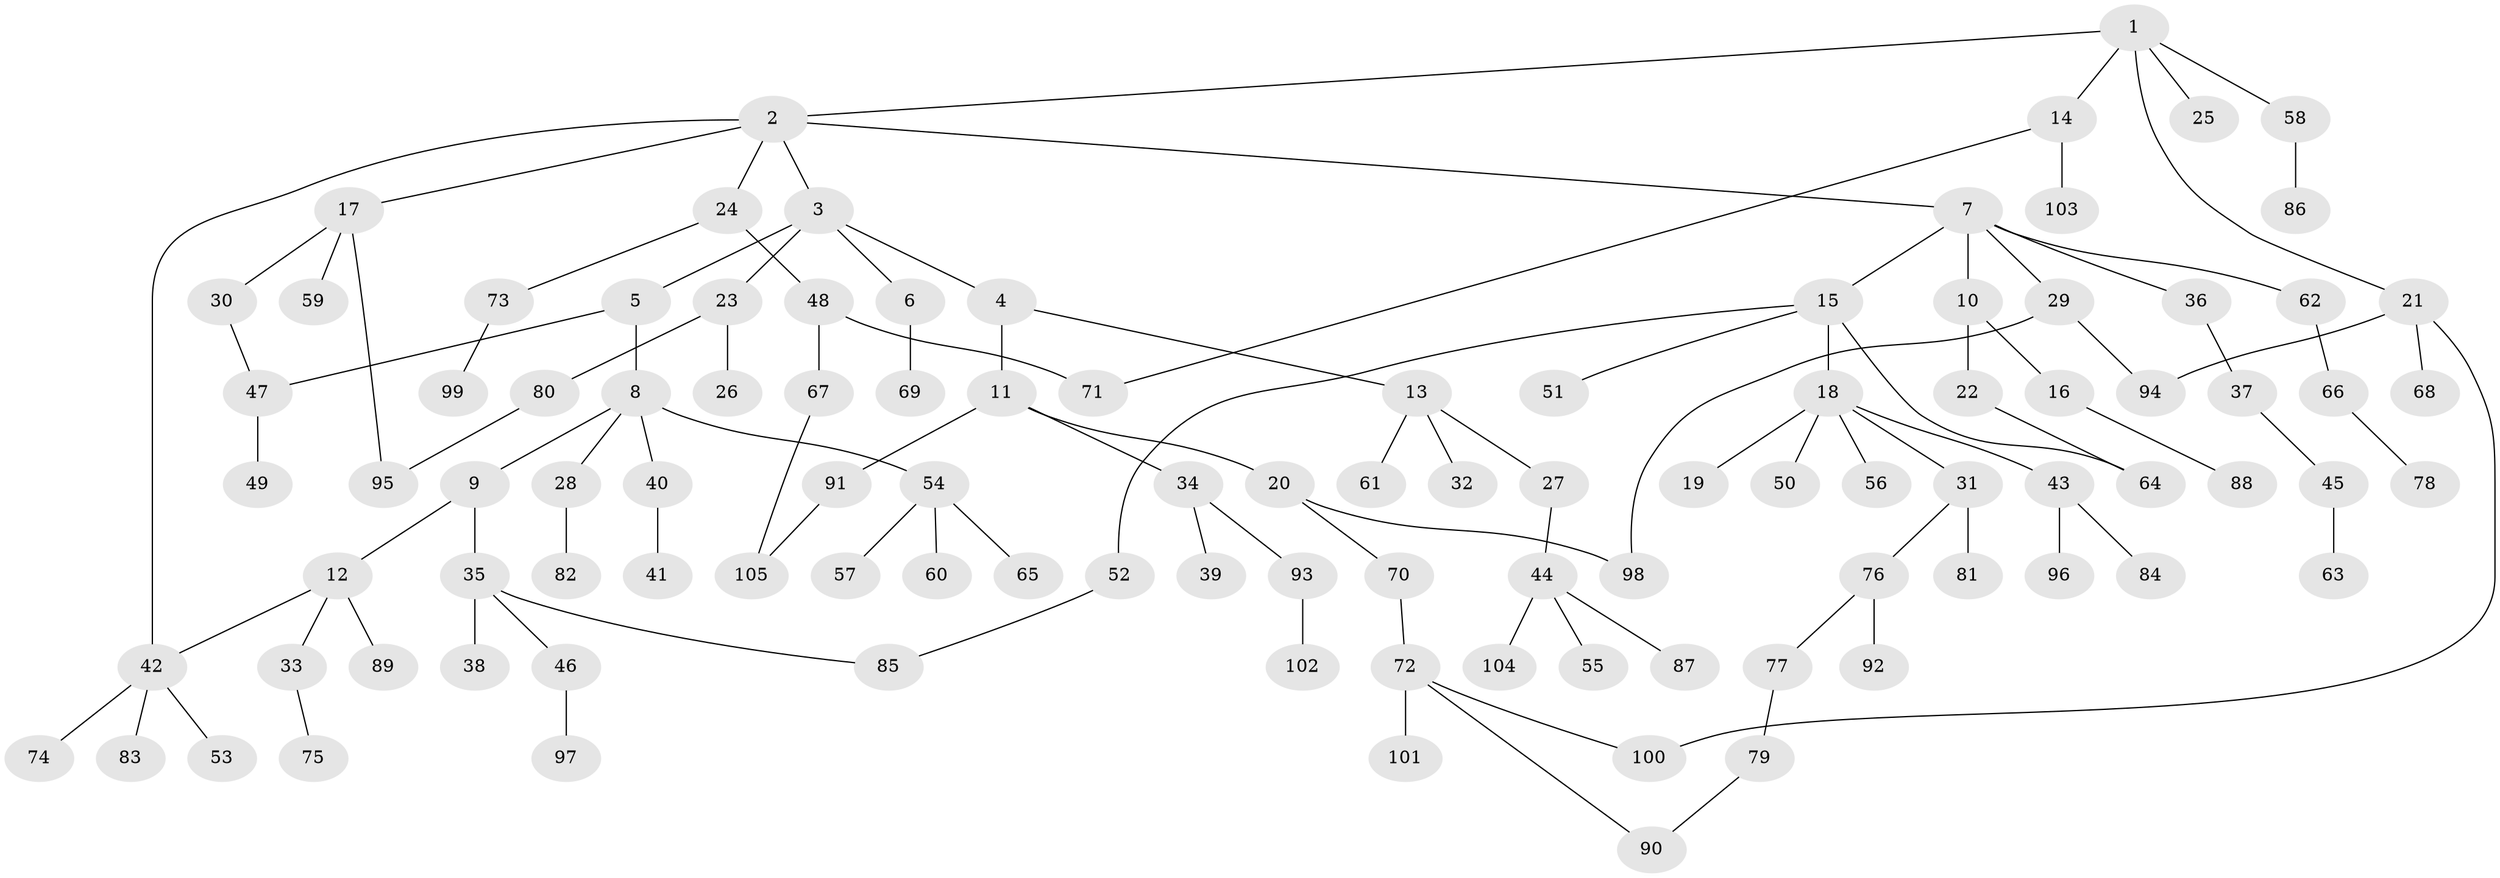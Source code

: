// Generated by graph-tools (version 1.1) at 2025/01/03/09/25 03:01:11]
// undirected, 105 vertices, 115 edges
graph export_dot {
graph [start="1"]
  node [color=gray90,style=filled];
  1;
  2;
  3;
  4;
  5;
  6;
  7;
  8;
  9;
  10;
  11;
  12;
  13;
  14;
  15;
  16;
  17;
  18;
  19;
  20;
  21;
  22;
  23;
  24;
  25;
  26;
  27;
  28;
  29;
  30;
  31;
  32;
  33;
  34;
  35;
  36;
  37;
  38;
  39;
  40;
  41;
  42;
  43;
  44;
  45;
  46;
  47;
  48;
  49;
  50;
  51;
  52;
  53;
  54;
  55;
  56;
  57;
  58;
  59;
  60;
  61;
  62;
  63;
  64;
  65;
  66;
  67;
  68;
  69;
  70;
  71;
  72;
  73;
  74;
  75;
  76;
  77;
  78;
  79;
  80;
  81;
  82;
  83;
  84;
  85;
  86;
  87;
  88;
  89;
  90;
  91;
  92;
  93;
  94;
  95;
  96;
  97;
  98;
  99;
  100;
  101;
  102;
  103;
  104;
  105;
  1 -- 2;
  1 -- 14;
  1 -- 21;
  1 -- 25;
  1 -- 58;
  2 -- 3;
  2 -- 7;
  2 -- 17;
  2 -- 24;
  2 -- 42;
  3 -- 4;
  3 -- 5;
  3 -- 6;
  3 -- 23;
  4 -- 11;
  4 -- 13;
  5 -- 8;
  5 -- 47;
  6 -- 69;
  7 -- 10;
  7 -- 15;
  7 -- 29;
  7 -- 36;
  7 -- 62;
  8 -- 9;
  8 -- 28;
  8 -- 40;
  8 -- 54;
  9 -- 12;
  9 -- 35;
  10 -- 16;
  10 -- 22;
  11 -- 20;
  11 -- 34;
  11 -- 91;
  12 -- 33;
  12 -- 42;
  12 -- 89;
  13 -- 27;
  13 -- 32;
  13 -- 61;
  14 -- 103;
  14 -- 71;
  15 -- 18;
  15 -- 51;
  15 -- 52;
  15 -- 64;
  16 -- 88;
  17 -- 30;
  17 -- 59;
  17 -- 95;
  18 -- 19;
  18 -- 31;
  18 -- 43;
  18 -- 50;
  18 -- 56;
  20 -- 70;
  20 -- 98;
  21 -- 68;
  21 -- 94;
  21 -- 100;
  22 -- 64;
  23 -- 26;
  23 -- 80;
  24 -- 48;
  24 -- 73;
  27 -- 44;
  28 -- 82;
  29 -- 98;
  29 -- 94;
  30 -- 47;
  31 -- 76;
  31 -- 81;
  33 -- 75;
  34 -- 39;
  34 -- 93;
  35 -- 38;
  35 -- 46;
  35 -- 85;
  36 -- 37;
  37 -- 45;
  40 -- 41;
  42 -- 53;
  42 -- 74;
  42 -- 83;
  43 -- 84;
  43 -- 96;
  44 -- 55;
  44 -- 87;
  44 -- 104;
  45 -- 63;
  46 -- 97;
  47 -- 49;
  48 -- 67;
  48 -- 71;
  52 -- 85;
  54 -- 57;
  54 -- 60;
  54 -- 65;
  58 -- 86;
  62 -- 66;
  66 -- 78;
  67 -- 105;
  70 -- 72;
  72 -- 101;
  72 -- 90;
  72 -- 100;
  73 -- 99;
  76 -- 77;
  76 -- 92;
  77 -- 79;
  79 -- 90;
  80 -- 95;
  91 -- 105;
  93 -- 102;
}
